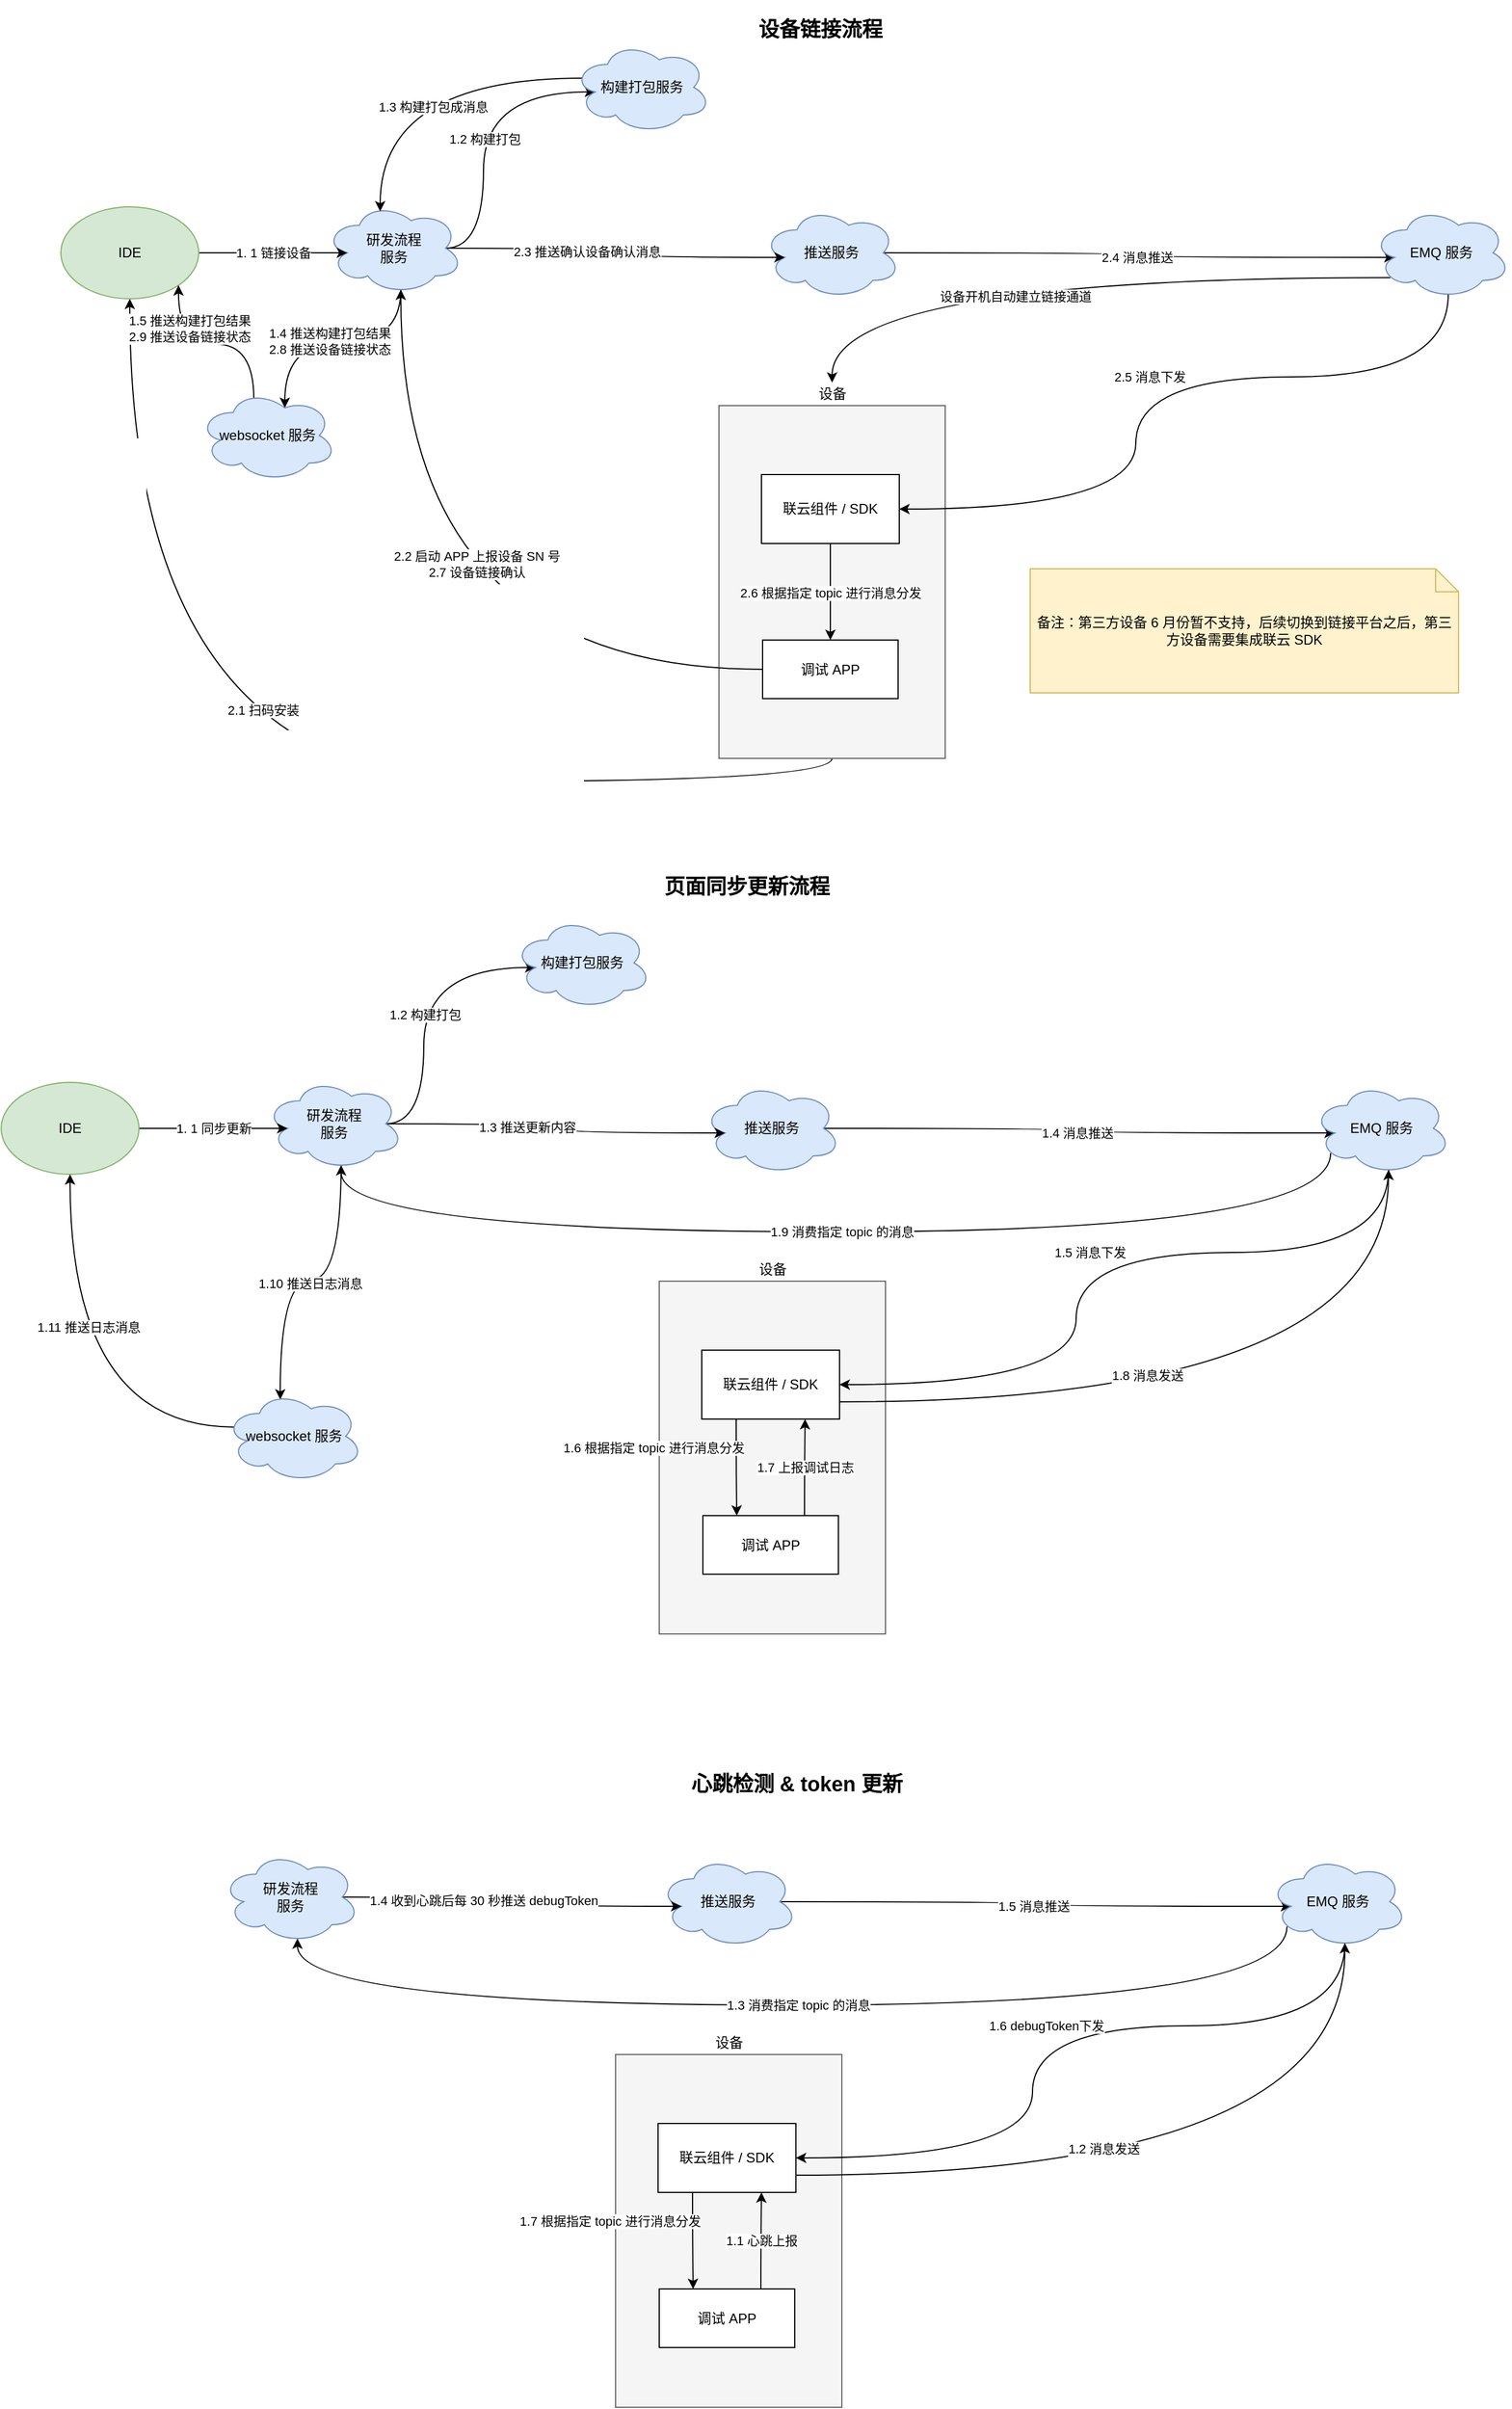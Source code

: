 <mxfile version="17.4.0" type="github">
  <diagram id="PhYCmYSEU7RuguvKFZsH" name="Page-1">
    <mxGraphModel dx="2066" dy="1154" grid="0" gridSize="10" guides="1" tooltips="1" connect="1" arrows="1" fold="1" page="1" pageScale="1" pageWidth="2339" pageHeight="3300" math="0" shadow="0">
      <root>
        <mxCell id="0" />
        <mxCell id="1" parent="0" />
        <mxCell id="tyAwpt8ZHr0P3HQWV30K-1" style="edgeStyle=orthogonalEdgeStyle;curved=1;rounded=0;orthogonalLoop=1;jettySize=auto;html=1;exitX=0.5;exitY=1;exitDx=0;exitDy=0;entryX=0.5;entryY=1;entryDx=0;entryDy=0;startArrow=none;startFill=0;" parent="1" source="tyAwpt8ZHr0P3HQWV30K-3" target="tyAwpt8ZHr0P3HQWV30K-25" edge="1">
          <mxGeometry relative="1" as="geometry" />
        </mxCell>
        <mxCell id="tyAwpt8ZHr0P3HQWV30K-2" value="2.1 扫码安装" style="edgeLabel;html=1;align=center;verticalAlign=middle;resizable=0;points=[];" parent="tyAwpt8ZHr0P3HQWV30K-1" vertex="1" connectable="0">
          <mxGeometry x="-0.019" y="-62" relative="1" as="geometry">
            <mxPoint as="offset" />
          </mxGeometry>
        </mxCell>
        <mxCell id="tyAwpt8ZHr0P3HQWV30K-3" value="" style="rounded=0;whiteSpace=wrap;html=1;fillColor=#f5f5f5;strokeColor=#666666;fontColor=#333333;" parent="1" vertex="1">
          <mxGeometry x="913" y="364" width="197" height="307" as="geometry" />
        </mxCell>
        <mxCell id="tyAwpt8ZHr0P3HQWV30K-4" value="2.4 消息推送" style="edgeStyle=orthogonalEdgeStyle;curved=1;rounded=0;orthogonalLoop=1;jettySize=auto;html=1;exitX=0.875;exitY=0.5;exitDx=0;exitDy=0;exitPerimeter=0;entryX=0.16;entryY=0.55;entryDx=0;entryDy=0;entryPerimeter=0;startArrow=none;startFill=0;" parent="1" source="tyAwpt8ZHr0P3HQWV30K-5" target="tyAwpt8ZHr0P3HQWV30K-9" edge="1">
          <mxGeometry relative="1" as="geometry" />
        </mxCell>
        <mxCell id="tyAwpt8ZHr0P3HQWV30K-5" value="推送服务" style="ellipse;shape=cloud;whiteSpace=wrap;html=1;fillColor=#dae8fc;strokeColor=#6c8ebf;" parent="1" vertex="1">
          <mxGeometry x="951" y="191" width="120" height="80" as="geometry" />
        </mxCell>
        <mxCell id="tyAwpt8ZHr0P3HQWV30K-6" value="2.5 消息下发" style="edgeStyle=orthogonalEdgeStyle;curved=1;rounded=0;orthogonalLoop=1;jettySize=auto;html=1;exitX=0.55;exitY=0.95;exitDx=0;exitDy=0;exitPerimeter=0;entryX=1;entryY=0.5;entryDx=0;entryDy=0;startArrow=none;startFill=0;" parent="1" source="tyAwpt8ZHr0P3HQWV30K-9" target="tyAwpt8ZHr0P3HQWV30K-19" edge="1">
          <mxGeometry relative="1" as="geometry">
            <Array as="points">
              <mxPoint x="1548" y="339" />
              <mxPoint x="1276" y="339" />
              <mxPoint x="1276" y="454" />
            </Array>
          </mxGeometry>
        </mxCell>
        <mxCell id="tyAwpt8ZHr0P3HQWV30K-7" style="edgeStyle=orthogonalEdgeStyle;curved=1;rounded=0;orthogonalLoop=1;jettySize=auto;html=1;exitX=0.13;exitY=0.77;exitDx=0;exitDy=0;exitPerimeter=0;entryX=0.5;entryY=0;entryDx=0;entryDy=0;startArrow=none;startFill=0;" parent="1" source="tyAwpt8ZHr0P3HQWV30K-9" target="tyAwpt8ZHr0P3HQWV30K-23" edge="1">
          <mxGeometry relative="1" as="geometry" />
        </mxCell>
        <mxCell id="tyAwpt8ZHr0P3HQWV30K-8" value="设备开机自动建立链接通道" style="edgeLabel;html=1;align=center;verticalAlign=middle;resizable=0;points=[];" parent="tyAwpt8ZHr0P3HQWV30K-7" vertex="1" connectable="0">
          <mxGeometry x="0.131" y="16" relative="1" as="geometry">
            <mxPoint as="offset" />
          </mxGeometry>
        </mxCell>
        <mxCell id="tyAwpt8ZHr0P3HQWV30K-9" value="EMQ 服务" style="ellipse;shape=cloud;whiteSpace=wrap;html=1;fillColor=#dae8fc;strokeColor=#6c8ebf;" parent="1" vertex="1">
          <mxGeometry x="1482" y="191" width="120" height="80" as="geometry" />
        </mxCell>
        <mxCell id="tyAwpt8ZHr0P3HQWV30K-10" style="edgeStyle=orthogonalEdgeStyle;curved=1;rounded=0;orthogonalLoop=1;jettySize=auto;html=1;exitX=0.875;exitY=0.5;exitDx=0;exitDy=0;exitPerimeter=0;entryX=0.16;entryY=0.55;entryDx=0;entryDy=0;entryPerimeter=0;startArrow=none;startFill=0;" parent="1" source="tyAwpt8ZHr0P3HQWV30K-16" target="tyAwpt8ZHr0P3HQWV30K-28" edge="1">
          <mxGeometry relative="1" as="geometry">
            <Array as="points">
              <mxPoint x="708" y="227" />
              <mxPoint x="708" y="91" />
            </Array>
          </mxGeometry>
        </mxCell>
        <mxCell id="tyAwpt8ZHr0P3HQWV30K-11" value="1.2 构建打包" style="edgeLabel;html=1;align=center;verticalAlign=middle;resizable=0;points=[];" parent="tyAwpt8ZHr0P3HQWV30K-10" vertex="1" connectable="0">
          <mxGeometry x="-0.036" y="-1" relative="1" as="geometry">
            <mxPoint as="offset" />
          </mxGeometry>
        </mxCell>
        <mxCell id="tyAwpt8ZHr0P3HQWV30K-12" style="edgeStyle=orthogonalEdgeStyle;curved=1;rounded=0;orthogonalLoop=1;jettySize=auto;html=1;exitX=0.875;exitY=0.5;exitDx=0;exitDy=0;exitPerimeter=0;entryX=0.16;entryY=0.55;entryDx=0;entryDy=0;entryPerimeter=0;startArrow=none;startFill=0;" parent="1" source="tyAwpt8ZHr0P3HQWV30K-16" target="tyAwpt8ZHr0P3HQWV30K-5" edge="1">
          <mxGeometry relative="1" as="geometry" />
        </mxCell>
        <mxCell id="tyAwpt8ZHr0P3HQWV30K-13" value="2.3 推送确认设备确认消息" style="edgeLabel;html=1;align=center;verticalAlign=middle;resizable=0;points=[];" parent="tyAwpt8ZHr0P3HQWV30K-12" vertex="1" connectable="0">
          <mxGeometry x="-0.189" y="-3" relative="1" as="geometry">
            <mxPoint as="offset" />
          </mxGeometry>
        </mxCell>
        <mxCell id="tyAwpt8ZHr0P3HQWV30K-14" style="edgeStyle=orthogonalEdgeStyle;curved=1;rounded=0;orthogonalLoop=1;jettySize=auto;html=1;exitX=0.55;exitY=0.95;exitDx=0;exitDy=0;exitPerimeter=0;entryX=0.625;entryY=0.2;entryDx=0;entryDy=0;entryPerimeter=0;startArrow=none;startFill=0;" parent="1" source="tyAwpt8ZHr0P3HQWV30K-16" target="tyAwpt8ZHr0P3HQWV30K-60" edge="1">
          <mxGeometry relative="1" as="geometry" />
        </mxCell>
        <mxCell id="tyAwpt8ZHr0P3HQWV30K-15" value="1.4 推送构建打包结果&lt;br&gt;2.8 推送设备链接状态" style="edgeLabel;html=1;align=center;verticalAlign=middle;resizable=0;points=[];" parent="tyAwpt8ZHr0P3HQWV30K-14" vertex="1" connectable="0">
          <mxGeometry x="0.054" y="-1" relative="1" as="geometry">
            <mxPoint as="offset" />
          </mxGeometry>
        </mxCell>
        <mxCell id="tyAwpt8ZHr0P3HQWV30K-16" value="研发流程&lt;br&gt;服务" style="ellipse;shape=cloud;whiteSpace=wrap;html=1;fillColor=#dae8fc;strokeColor=#6c8ebf;" parent="1" vertex="1">
          <mxGeometry x="570" y="187" width="120" height="80" as="geometry" />
        </mxCell>
        <mxCell id="tyAwpt8ZHr0P3HQWV30K-17" style="edgeStyle=orthogonalEdgeStyle;curved=1;rounded=0;orthogonalLoop=1;jettySize=auto;html=1;exitX=0.5;exitY=1;exitDx=0;exitDy=0;entryX=0.5;entryY=0;entryDx=0;entryDy=0;startArrow=none;startFill=0;" parent="1" source="tyAwpt8ZHr0P3HQWV30K-19" target="tyAwpt8ZHr0P3HQWV30K-22" edge="1">
          <mxGeometry relative="1" as="geometry" />
        </mxCell>
        <mxCell id="tyAwpt8ZHr0P3HQWV30K-18" value="2.6 根据指定 topic 进行消息分发" style="edgeLabel;html=1;align=center;verticalAlign=middle;resizable=0;points=[];" parent="tyAwpt8ZHr0P3HQWV30K-17" vertex="1" connectable="0">
          <mxGeometry x="0.024" relative="1" as="geometry">
            <mxPoint as="offset" />
          </mxGeometry>
        </mxCell>
        <mxCell id="tyAwpt8ZHr0P3HQWV30K-19" value="联云组件 / SDK" style="rounded=0;whiteSpace=wrap;html=1;" parent="1" vertex="1">
          <mxGeometry x="950" y="424" width="120" height="60" as="geometry" />
        </mxCell>
        <mxCell id="tyAwpt8ZHr0P3HQWV30K-20" style="edgeStyle=orthogonalEdgeStyle;curved=1;rounded=0;orthogonalLoop=1;jettySize=auto;html=1;exitX=0;exitY=0.5;exitDx=0;exitDy=0;entryX=0.55;entryY=0.95;entryDx=0;entryDy=0;entryPerimeter=0;startArrow=none;startFill=0;" parent="1" source="tyAwpt8ZHr0P3HQWV30K-22" target="tyAwpt8ZHr0P3HQWV30K-16" edge="1">
          <mxGeometry relative="1" as="geometry" />
        </mxCell>
        <mxCell id="tyAwpt8ZHr0P3HQWV30K-21" value="2.2 启动 APP 上报设备 SN 号&lt;br&gt;2.7 设备链接确认" style="edgeLabel;html=1;align=center;verticalAlign=middle;resizable=0;points=[];" parent="tyAwpt8ZHr0P3HQWV30K-20" vertex="1" connectable="0">
          <mxGeometry x="0.263" y="-66" relative="1" as="geometry">
            <mxPoint y="1" as="offset" />
          </mxGeometry>
        </mxCell>
        <mxCell id="tyAwpt8ZHr0P3HQWV30K-22" value="调试 APP" style="rounded=0;whiteSpace=wrap;html=1;" parent="1" vertex="1">
          <mxGeometry x="951" y="568" width="118" height="51" as="geometry" />
        </mxCell>
        <mxCell id="tyAwpt8ZHr0P3HQWV30K-23" value="设备" style="text;html=1;strokeColor=none;fillColor=none;align=center;verticalAlign=middle;whiteSpace=wrap;rounded=0;" parent="1" vertex="1">
          <mxGeometry x="991.5" y="344" width="40" height="20" as="geometry" />
        </mxCell>
        <mxCell id="tyAwpt8ZHr0P3HQWV30K-24" value="1. 1 链接设备" style="edgeStyle=orthogonalEdgeStyle;curved=1;rounded=0;orthogonalLoop=1;jettySize=auto;html=1;exitX=1;exitY=0.5;exitDx=0;exitDy=0;entryX=0.16;entryY=0.55;entryDx=0;entryDy=0;entryPerimeter=0;startArrow=none;startFill=0;" parent="1" source="tyAwpt8ZHr0P3HQWV30K-25" target="tyAwpt8ZHr0P3HQWV30K-16" edge="1">
          <mxGeometry relative="1" as="geometry" />
        </mxCell>
        <mxCell id="tyAwpt8ZHr0P3HQWV30K-25" value="IDE" style="ellipse;whiteSpace=wrap;html=1;fillColor=#d5e8d4;strokeColor=#82b366;" parent="1" vertex="1">
          <mxGeometry x="340" y="191" width="120" height="80" as="geometry" />
        </mxCell>
        <mxCell id="tyAwpt8ZHr0P3HQWV30K-26" style="edgeStyle=orthogonalEdgeStyle;curved=1;rounded=0;orthogonalLoop=1;jettySize=auto;html=1;exitX=0.07;exitY=0.4;exitDx=0;exitDy=0;exitPerimeter=0;entryX=0.4;entryY=0.1;entryDx=0;entryDy=0;entryPerimeter=0;startArrow=none;startFill=0;" parent="1" source="tyAwpt8ZHr0P3HQWV30K-28" target="tyAwpt8ZHr0P3HQWV30K-16" edge="1">
          <mxGeometry relative="1" as="geometry" />
        </mxCell>
        <mxCell id="tyAwpt8ZHr0P3HQWV30K-27" value="1.3 构建打包成消息" style="edgeLabel;html=1;align=center;verticalAlign=middle;resizable=0;points=[];" parent="tyAwpt8ZHr0P3HQWV30K-26" vertex="1" connectable="0">
          <mxGeometry x="-0.108" y="25" relative="1" as="geometry">
            <mxPoint as="offset" />
          </mxGeometry>
        </mxCell>
        <mxCell id="tyAwpt8ZHr0P3HQWV30K-28" value="构建打包服务" style="ellipse;shape=cloud;whiteSpace=wrap;html=1;fillColor=#dae8fc;strokeColor=#6c8ebf;" parent="1" vertex="1">
          <mxGeometry x="786" y="47" width="120" height="80" as="geometry" />
        </mxCell>
        <mxCell id="tyAwpt8ZHr0P3HQWV30K-29" value="" style="rounded=0;whiteSpace=wrap;html=1;fillColor=#f5f5f5;strokeColor=#666666;fontColor=#333333;" parent="1" vertex="1">
          <mxGeometry x="861" y="1126" width="197" height="307" as="geometry" />
        </mxCell>
        <mxCell id="tyAwpt8ZHr0P3HQWV30K-30" value="1.4 消息推送" style="edgeStyle=orthogonalEdgeStyle;curved=1;rounded=0;orthogonalLoop=1;jettySize=auto;html=1;exitX=0.875;exitY=0.5;exitDx=0;exitDy=0;exitPerimeter=0;entryX=0.16;entryY=0.55;entryDx=0;entryDy=0;entryPerimeter=0;startArrow=none;startFill=0;" parent="1" source="tyAwpt8ZHr0P3HQWV30K-31" target="tyAwpt8ZHr0P3HQWV30K-34" edge="1">
          <mxGeometry relative="1" as="geometry" />
        </mxCell>
        <mxCell id="tyAwpt8ZHr0P3HQWV30K-31" value="推送服务" style="ellipse;shape=cloud;whiteSpace=wrap;html=1;fillColor=#dae8fc;strokeColor=#6c8ebf;" parent="1" vertex="1">
          <mxGeometry x="899" y="953" width="120" height="80" as="geometry" />
        </mxCell>
        <mxCell id="tyAwpt8ZHr0P3HQWV30K-32" value="1.5 消息下发" style="edgeStyle=orthogonalEdgeStyle;curved=1;rounded=0;orthogonalLoop=1;jettySize=auto;html=1;exitX=0.55;exitY=0.95;exitDx=0;exitDy=0;exitPerimeter=0;entryX=1;entryY=0.5;entryDx=0;entryDy=0;startArrow=none;startFill=0;" parent="1" source="tyAwpt8ZHr0P3HQWV30K-34" target="tyAwpt8ZHr0P3HQWV30K-45" edge="1">
          <mxGeometry relative="1" as="geometry">
            <Array as="points">
              <mxPoint x="1496" y="1101" />
              <mxPoint x="1224" y="1101" />
              <mxPoint x="1224" y="1216" />
            </Array>
          </mxGeometry>
        </mxCell>
        <mxCell id="tyAwpt8ZHr0P3HQWV30K-33" value="1.9 消费指定 topic 的消息" style="edgeStyle=orthogonalEdgeStyle;curved=1;rounded=0;orthogonalLoop=1;jettySize=auto;html=1;exitX=0.13;exitY=0.77;exitDx=0;exitDy=0;exitPerimeter=0;entryX=0.55;entryY=0.95;entryDx=0;entryDy=0;entryPerimeter=0;startArrow=none;startFill=0;" parent="1" source="tyAwpt8ZHr0P3HQWV30K-34" target="tyAwpt8ZHr0P3HQWV30K-41" edge="1">
          <mxGeometry relative="1" as="geometry">
            <Array as="points">
              <mxPoint x="1446" y="1083" />
              <mxPoint x="584" y="1083" />
            </Array>
          </mxGeometry>
        </mxCell>
        <mxCell id="tyAwpt8ZHr0P3HQWV30K-34" value="EMQ 服务" style="ellipse;shape=cloud;whiteSpace=wrap;html=1;fillColor=#dae8fc;strokeColor=#6c8ebf;" parent="1" vertex="1">
          <mxGeometry x="1430" y="953" width="120" height="80" as="geometry" />
        </mxCell>
        <mxCell id="tyAwpt8ZHr0P3HQWV30K-35" style="edgeStyle=orthogonalEdgeStyle;curved=1;rounded=0;orthogonalLoop=1;jettySize=auto;html=1;exitX=0.875;exitY=0.5;exitDx=0;exitDy=0;exitPerimeter=0;entryX=0.16;entryY=0.55;entryDx=0;entryDy=0;entryPerimeter=0;startArrow=none;startFill=0;" parent="1" source="tyAwpt8ZHr0P3HQWV30K-41" target="tyAwpt8ZHr0P3HQWV30K-51" edge="1">
          <mxGeometry relative="1" as="geometry">
            <Array as="points">
              <mxPoint x="656" y="989" />
              <mxPoint x="656" y="853" />
            </Array>
          </mxGeometry>
        </mxCell>
        <mxCell id="tyAwpt8ZHr0P3HQWV30K-36" value="1.2 构建打包" style="edgeLabel;html=1;align=center;verticalAlign=middle;resizable=0;points=[];" parent="tyAwpt8ZHr0P3HQWV30K-35" vertex="1" connectable="0">
          <mxGeometry x="-0.036" y="-1" relative="1" as="geometry">
            <mxPoint as="offset" />
          </mxGeometry>
        </mxCell>
        <mxCell id="tyAwpt8ZHr0P3HQWV30K-37" style="edgeStyle=orthogonalEdgeStyle;curved=1;rounded=0;orthogonalLoop=1;jettySize=auto;html=1;exitX=0.875;exitY=0.5;exitDx=0;exitDy=0;exitPerimeter=0;entryX=0.16;entryY=0.55;entryDx=0;entryDy=0;entryPerimeter=0;startArrow=none;startFill=0;" parent="1" source="tyAwpt8ZHr0P3HQWV30K-41" target="tyAwpt8ZHr0P3HQWV30K-31" edge="1">
          <mxGeometry relative="1" as="geometry" />
        </mxCell>
        <mxCell id="tyAwpt8ZHr0P3HQWV30K-38" value="1.3 推送更新内容" style="edgeLabel;html=1;align=center;verticalAlign=middle;resizable=0;points=[];" parent="tyAwpt8ZHr0P3HQWV30K-37" vertex="1" connectable="0">
          <mxGeometry x="-0.189" y="-3" relative="1" as="geometry">
            <mxPoint as="offset" />
          </mxGeometry>
        </mxCell>
        <mxCell id="tyAwpt8ZHr0P3HQWV30K-39" style="edgeStyle=orthogonalEdgeStyle;curved=1;rounded=0;orthogonalLoop=1;jettySize=auto;html=1;exitX=0.55;exitY=0.95;exitDx=0;exitDy=0;exitPerimeter=0;entryX=0.4;entryY=0.1;entryDx=0;entryDy=0;entryPerimeter=0;startArrow=none;startFill=0;" parent="1" source="tyAwpt8ZHr0P3HQWV30K-41" target="tyAwpt8ZHr0P3HQWV30K-54" edge="1">
          <mxGeometry relative="1" as="geometry" />
        </mxCell>
        <mxCell id="tyAwpt8ZHr0P3HQWV30K-40" value="1.10 推送日志消息" style="edgeLabel;html=1;align=center;verticalAlign=middle;resizable=0;points=[];" parent="tyAwpt8ZHr0P3HQWV30K-39" vertex="1" connectable="0">
          <mxGeometry x="-0.012" y="3" relative="1" as="geometry">
            <mxPoint as="offset" />
          </mxGeometry>
        </mxCell>
        <mxCell id="tyAwpt8ZHr0P3HQWV30K-41" value="研发流程&lt;br&gt;服务" style="ellipse;shape=cloud;whiteSpace=wrap;html=1;fillColor=#dae8fc;strokeColor=#6c8ebf;" parent="1" vertex="1">
          <mxGeometry x="518" y="949" width="120" height="80" as="geometry" />
        </mxCell>
        <mxCell id="tyAwpt8ZHr0P3HQWV30K-42" value="1.6 根据指定 topic 进行消息分发" style="edgeStyle=orthogonalEdgeStyle;curved=1;rounded=0;orthogonalLoop=1;jettySize=auto;html=1;exitX=0.25;exitY=1;exitDx=0;exitDy=0;entryX=0.25;entryY=0;entryDx=0;entryDy=0;startArrow=none;startFill=0;" parent="1" source="tyAwpt8ZHr0P3HQWV30K-45" target="tyAwpt8ZHr0P3HQWV30K-47" edge="1">
          <mxGeometry x="-0.408" y="-72" relative="1" as="geometry">
            <mxPoint as="offset" />
          </mxGeometry>
        </mxCell>
        <mxCell id="tyAwpt8ZHr0P3HQWV30K-43" style="edgeStyle=orthogonalEdgeStyle;curved=1;rounded=0;orthogonalLoop=1;jettySize=auto;html=1;exitX=1;exitY=0.75;exitDx=0;exitDy=0;entryX=0.55;entryY=0.95;entryDx=0;entryDy=0;entryPerimeter=0;startArrow=none;startFill=0;" parent="1" source="tyAwpt8ZHr0P3HQWV30K-45" target="tyAwpt8ZHr0P3HQWV30K-34" edge="1">
          <mxGeometry relative="1" as="geometry" />
        </mxCell>
        <mxCell id="tyAwpt8ZHr0P3HQWV30K-44" value="1.8 消息发送" style="edgeLabel;html=1;align=center;verticalAlign=middle;resizable=0;points=[];" parent="tyAwpt8ZHr0P3HQWV30K-43" vertex="1" connectable="0">
          <mxGeometry x="-0.212" y="23" relative="1" as="geometry">
            <mxPoint as="offset" />
          </mxGeometry>
        </mxCell>
        <mxCell id="tyAwpt8ZHr0P3HQWV30K-45" value="联云组件 / SDK" style="rounded=0;whiteSpace=wrap;html=1;" parent="1" vertex="1">
          <mxGeometry x="898" y="1186" width="120" height="60" as="geometry" />
        </mxCell>
        <mxCell id="tyAwpt8ZHr0P3HQWV30K-46" value="1.7 上报调试日志" style="edgeStyle=orthogonalEdgeStyle;curved=1;rounded=0;orthogonalLoop=1;jettySize=auto;html=1;exitX=0.75;exitY=0;exitDx=0;exitDy=0;entryX=0.75;entryY=1;entryDx=0;entryDy=0;startArrow=none;startFill=0;" parent="1" source="tyAwpt8ZHr0P3HQWV30K-47" target="tyAwpt8ZHr0P3HQWV30K-45" edge="1">
          <mxGeometry relative="1" as="geometry" />
        </mxCell>
        <mxCell id="tyAwpt8ZHr0P3HQWV30K-47" value="调试 APP" style="rounded=0;whiteSpace=wrap;html=1;" parent="1" vertex="1">
          <mxGeometry x="899" y="1330" width="118" height="51" as="geometry" />
        </mxCell>
        <mxCell id="tyAwpt8ZHr0P3HQWV30K-48" value="设备" style="text;html=1;strokeColor=none;fillColor=none;align=center;verticalAlign=middle;whiteSpace=wrap;rounded=0;" parent="1" vertex="1">
          <mxGeometry x="939.5" y="1106" width="40" height="20" as="geometry" />
        </mxCell>
        <mxCell id="tyAwpt8ZHr0P3HQWV30K-49" value="1. 1 同步更新" style="edgeStyle=orthogonalEdgeStyle;curved=1;rounded=0;orthogonalLoop=1;jettySize=auto;html=1;exitX=1;exitY=0.5;exitDx=0;exitDy=0;entryX=0.16;entryY=0.55;entryDx=0;entryDy=0;entryPerimeter=0;startArrow=none;startFill=0;" parent="1" source="tyAwpt8ZHr0P3HQWV30K-50" target="tyAwpt8ZHr0P3HQWV30K-41" edge="1">
          <mxGeometry relative="1" as="geometry" />
        </mxCell>
        <mxCell id="tyAwpt8ZHr0P3HQWV30K-50" value="IDE" style="ellipse;whiteSpace=wrap;html=1;fillColor=#d5e8d4;strokeColor=#82b366;" parent="1" vertex="1">
          <mxGeometry x="288" y="953" width="120" height="80" as="geometry" />
        </mxCell>
        <mxCell id="tyAwpt8ZHr0P3HQWV30K-51" value="构建打包服务" style="ellipse;shape=cloud;whiteSpace=wrap;html=1;fillColor=#dae8fc;strokeColor=#6c8ebf;" parent="1" vertex="1">
          <mxGeometry x="734" y="809" width="120" height="80" as="geometry" />
        </mxCell>
        <mxCell id="tyAwpt8ZHr0P3HQWV30K-52" style="edgeStyle=orthogonalEdgeStyle;curved=1;rounded=0;orthogonalLoop=1;jettySize=auto;html=1;exitX=0.07;exitY=0.4;exitDx=0;exitDy=0;exitPerimeter=0;entryX=0.5;entryY=1;entryDx=0;entryDy=0;startArrow=none;startFill=0;" parent="1" source="tyAwpt8ZHr0P3HQWV30K-54" target="tyAwpt8ZHr0P3HQWV30K-50" edge="1">
          <mxGeometry relative="1" as="geometry" />
        </mxCell>
        <mxCell id="tyAwpt8ZHr0P3HQWV30K-53" value="1.11 推送日志消息" style="edgeLabel;html=1;align=center;verticalAlign=middle;resizable=0;points=[];" parent="tyAwpt8ZHr0P3HQWV30K-52" vertex="1" connectable="0">
          <mxGeometry x="0.268" y="-16" relative="1" as="geometry">
            <mxPoint as="offset" />
          </mxGeometry>
        </mxCell>
        <mxCell id="tyAwpt8ZHr0P3HQWV30K-54" value="websocket 服务" style="ellipse;shape=cloud;whiteSpace=wrap;html=1;fillColor=#dae8fc;strokeColor=#6c8ebf;" parent="1" vertex="1">
          <mxGeometry x="483" y="1221" width="120" height="80" as="geometry" />
        </mxCell>
        <mxCell id="tyAwpt8ZHr0P3HQWV30K-55" value="备注：第三方设备 6 月份暂不支持，后续切换到链接平台之后，第三方设备需要集成联云 SDK" style="shape=note;size=20;whiteSpace=wrap;html=1;fillColor=#fff2cc;strokeColor=#d6b656;" parent="1" vertex="1">
          <mxGeometry x="1184" y="506" width="373" height="108" as="geometry" />
        </mxCell>
        <mxCell id="tyAwpt8ZHr0P3HQWV30K-56" value="&lt;h2&gt;&lt;b&gt;设备链接流程&lt;/b&gt;&lt;/h2&gt;" style="text;html=1;strokeColor=none;fillColor=none;align=center;verticalAlign=middle;whiteSpace=wrap;rounded=0;" parent="1" vertex="1">
          <mxGeometry x="939.5" y="26" width="123" height="21" as="geometry" />
        </mxCell>
        <mxCell id="tyAwpt8ZHr0P3HQWV30K-57" value="&lt;h2&gt;&lt;b&gt;页面同步更新流程&lt;/b&gt;&lt;/h2&gt;" style="text;html=1;strokeColor=none;fillColor=none;align=center;verticalAlign=middle;whiteSpace=wrap;rounded=0;" parent="1" vertex="1">
          <mxGeometry x="861" y="773" width="153" height="20" as="geometry" />
        </mxCell>
        <mxCell id="tyAwpt8ZHr0P3HQWV30K-58" style="edgeStyle=orthogonalEdgeStyle;curved=1;rounded=0;orthogonalLoop=1;jettySize=auto;html=1;exitX=0.4;exitY=0.1;exitDx=0;exitDy=0;exitPerimeter=0;entryX=1;entryY=1;entryDx=0;entryDy=0;startArrow=none;startFill=0;" parent="1" source="tyAwpt8ZHr0P3HQWV30K-60" target="tyAwpt8ZHr0P3HQWV30K-25" edge="1">
          <mxGeometry relative="1" as="geometry" />
        </mxCell>
        <mxCell id="tyAwpt8ZHr0P3HQWV30K-59" value="1.5 推送构建打包结果&lt;br&gt;2.9 推送设备链接状态" style="edgeLabel;html=1;align=center;verticalAlign=middle;resizable=0;points=[];" parent="tyAwpt8ZHr0P3HQWV30K-58" vertex="1" connectable="0">
          <mxGeometry x="0.541" y="-9" relative="1" as="geometry">
            <mxPoint as="offset" />
          </mxGeometry>
        </mxCell>
        <mxCell id="tyAwpt8ZHr0P3HQWV30K-60" value="websocket 服务" style="ellipse;shape=cloud;whiteSpace=wrap;html=1;fillColor=#dae8fc;strokeColor=#6c8ebf;" parent="1" vertex="1">
          <mxGeometry x="460" y="350" width="120" height="80" as="geometry" />
        </mxCell>
        <mxCell id="tyAwpt8ZHr0P3HQWV30K-61" value="" style="rounded=0;whiteSpace=wrap;html=1;fillColor=#f5f5f5;strokeColor=#666666;fontColor=#333333;" parent="1" vertex="1">
          <mxGeometry x="823" y="1799" width="197" height="307" as="geometry" />
        </mxCell>
        <mxCell id="tyAwpt8ZHr0P3HQWV30K-62" value="1.5 消息推送" style="edgeStyle=orthogonalEdgeStyle;curved=1;rounded=0;orthogonalLoop=1;jettySize=auto;html=1;exitX=0.875;exitY=0.5;exitDx=0;exitDy=0;exitPerimeter=0;entryX=0.16;entryY=0.55;entryDx=0;entryDy=0;entryPerimeter=0;startArrow=none;startFill=0;" parent="1" source="tyAwpt8ZHr0P3HQWV30K-63" target="tyAwpt8ZHr0P3HQWV30K-66" edge="1">
          <mxGeometry relative="1" as="geometry" />
        </mxCell>
        <mxCell id="tyAwpt8ZHr0P3HQWV30K-63" value="推送服务" style="ellipse;shape=cloud;whiteSpace=wrap;html=1;fillColor=#dae8fc;strokeColor=#6c8ebf;" parent="1" vertex="1">
          <mxGeometry x="861" y="1626" width="120" height="80" as="geometry" />
        </mxCell>
        <mxCell id="tyAwpt8ZHr0P3HQWV30K-64" value="1.6 debugToken下发" style="edgeStyle=orthogonalEdgeStyle;curved=1;rounded=0;orthogonalLoop=1;jettySize=auto;html=1;exitX=0.55;exitY=0.95;exitDx=0;exitDy=0;exitPerimeter=0;entryX=1;entryY=0.5;entryDx=0;entryDy=0;startArrow=none;startFill=0;" parent="1" source="tyAwpt8ZHr0P3HQWV30K-66" target="tyAwpt8ZHr0P3HQWV30K-73" edge="1">
          <mxGeometry relative="1" as="geometry">
            <Array as="points">
              <mxPoint x="1458" y="1774" />
              <mxPoint x="1186" y="1774" />
              <mxPoint x="1186" y="1889" />
            </Array>
          </mxGeometry>
        </mxCell>
        <mxCell id="tyAwpt8ZHr0P3HQWV30K-65" value="1.3 消费指定 topic 的消息" style="edgeStyle=orthogonalEdgeStyle;curved=1;rounded=0;orthogonalLoop=1;jettySize=auto;html=1;exitX=0.13;exitY=0.77;exitDx=0;exitDy=0;exitPerimeter=0;entryX=0.55;entryY=0.95;entryDx=0;entryDy=0;entryPerimeter=0;startArrow=none;startFill=0;" parent="1" source="tyAwpt8ZHr0P3HQWV30K-66" target="tyAwpt8ZHr0P3HQWV30K-69" edge="1">
          <mxGeometry relative="1" as="geometry">
            <Array as="points">
              <mxPoint x="1408" y="1756" />
              <mxPoint x="546" y="1756" />
            </Array>
          </mxGeometry>
        </mxCell>
        <mxCell id="tyAwpt8ZHr0P3HQWV30K-66" value="EMQ 服务" style="ellipse;shape=cloud;whiteSpace=wrap;html=1;fillColor=#dae8fc;strokeColor=#6c8ebf;" parent="1" vertex="1">
          <mxGeometry x="1392" y="1626" width="120" height="80" as="geometry" />
        </mxCell>
        <mxCell id="tyAwpt8ZHr0P3HQWV30K-67" style="edgeStyle=orthogonalEdgeStyle;curved=1;rounded=0;orthogonalLoop=1;jettySize=auto;html=1;exitX=0.875;exitY=0.5;exitDx=0;exitDy=0;exitPerimeter=0;entryX=0.16;entryY=0.55;entryDx=0;entryDy=0;entryPerimeter=0;startArrow=none;startFill=0;" parent="1" source="tyAwpt8ZHr0P3HQWV30K-69" target="tyAwpt8ZHr0P3HQWV30K-63" edge="1">
          <mxGeometry relative="1" as="geometry" />
        </mxCell>
        <mxCell id="tyAwpt8ZHr0P3HQWV30K-68" value="1.4 收到心跳后每 30 秒推送 debugToken" style="edgeLabel;html=1;align=center;verticalAlign=middle;resizable=0;points=[];" parent="tyAwpt8ZHr0P3HQWV30K-67" vertex="1" connectable="0">
          <mxGeometry x="-0.189" y="-3" relative="1" as="geometry">
            <mxPoint as="offset" />
          </mxGeometry>
        </mxCell>
        <mxCell id="tyAwpt8ZHr0P3HQWV30K-69" value="研发流程&lt;br&gt;服务" style="ellipse;shape=cloud;whiteSpace=wrap;html=1;fillColor=#dae8fc;strokeColor=#6c8ebf;" parent="1" vertex="1">
          <mxGeometry x="480" y="1622" width="120" height="80" as="geometry" />
        </mxCell>
        <mxCell id="tyAwpt8ZHr0P3HQWV30K-70" value="1.7 根据指定 topic 进行消息分发" style="edgeStyle=orthogonalEdgeStyle;curved=1;rounded=0;orthogonalLoop=1;jettySize=auto;html=1;exitX=0.25;exitY=1;exitDx=0;exitDy=0;entryX=0.25;entryY=0;entryDx=0;entryDy=0;startArrow=none;startFill=0;" parent="1" source="tyAwpt8ZHr0P3HQWV30K-73" target="tyAwpt8ZHr0P3HQWV30K-75" edge="1">
          <mxGeometry x="-0.408" y="-72" relative="1" as="geometry">
            <mxPoint as="offset" />
          </mxGeometry>
        </mxCell>
        <mxCell id="tyAwpt8ZHr0P3HQWV30K-71" style="edgeStyle=orthogonalEdgeStyle;curved=1;rounded=0;orthogonalLoop=1;jettySize=auto;html=1;exitX=1;exitY=0.75;exitDx=0;exitDy=0;entryX=0.55;entryY=0.95;entryDx=0;entryDy=0;entryPerimeter=0;startArrow=none;startFill=0;" parent="1" source="tyAwpt8ZHr0P3HQWV30K-73" target="tyAwpt8ZHr0P3HQWV30K-66" edge="1">
          <mxGeometry relative="1" as="geometry" />
        </mxCell>
        <mxCell id="tyAwpt8ZHr0P3HQWV30K-72" value="1.2 消息发送" style="edgeLabel;html=1;align=center;verticalAlign=middle;resizable=0;points=[];" parent="tyAwpt8ZHr0P3HQWV30K-71" vertex="1" connectable="0">
          <mxGeometry x="-0.212" y="23" relative="1" as="geometry">
            <mxPoint as="offset" />
          </mxGeometry>
        </mxCell>
        <mxCell id="tyAwpt8ZHr0P3HQWV30K-73" value="联云组件 / SDK" style="rounded=0;whiteSpace=wrap;html=1;" parent="1" vertex="1">
          <mxGeometry x="860" y="1859" width="120" height="60" as="geometry" />
        </mxCell>
        <mxCell id="tyAwpt8ZHr0P3HQWV30K-74" value="1.1 心跳上报" style="edgeStyle=orthogonalEdgeStyle;curved=1;rounded=0;orthogonalLoop=1;jettySize=auto;html=1;exitX=0.75;exitY=0;exitDx=0;exitDy=0;entryX=0.75;entryY=1;entryDx=0;entryDy=0;startArrow=none;startFill=0;" parent="1" source="tyAwpt8ZHr0P3HQWV30K-75" target="tyAwpt8ZHr0P3HQWV30K-73" edge="1">
          <mxGeometry relative="1" as="geometry" />
        </mxCell>
        <mxCell id="tyAwpt8ZHr0P3HQWV30K-75" value="调试 APP" style="rounded=0;whiteSpace=wrap;html=1;" parent="1" vertex="1">
          <mxGeometry x="861" y="2003" width="118" height="51" as="geometry" />
        </mxCell>
        <mxCell id="tyAwpt8ZHr0P3HQWV30K-76" value="设备" style="text;html=1;strokeColor=none;fillColor=none;align=center;verticalAlign=middle;whiteSpace=wrap;rounded=0;" parent="1" vertex="1">
          <mxGeometry x="901.5" y="1779" width="40" height="20" as="geometry" />
        </mxCell>
        <mxCell id="tyAwpt8ZHr0P3HQWV30K-77" value="&lt;h2&gt;&lt;b&gt;心跳检测 &amp;amp; token 更新&lt;/b&gt;&lt;/h2&gt;" style="text;html=1;strokeColor=none;fillColor=none;align=center;verticalAlign=middle;whiteSpace=wrap;rounded=0;" parent="1" vertex="1">
          <mxGeometry x="868" y="1556" width="226" height="16" as="geometry" />
        </mxCell>
      </root>
    </mxGraphModel>
  </diagram>
</mxfile>
